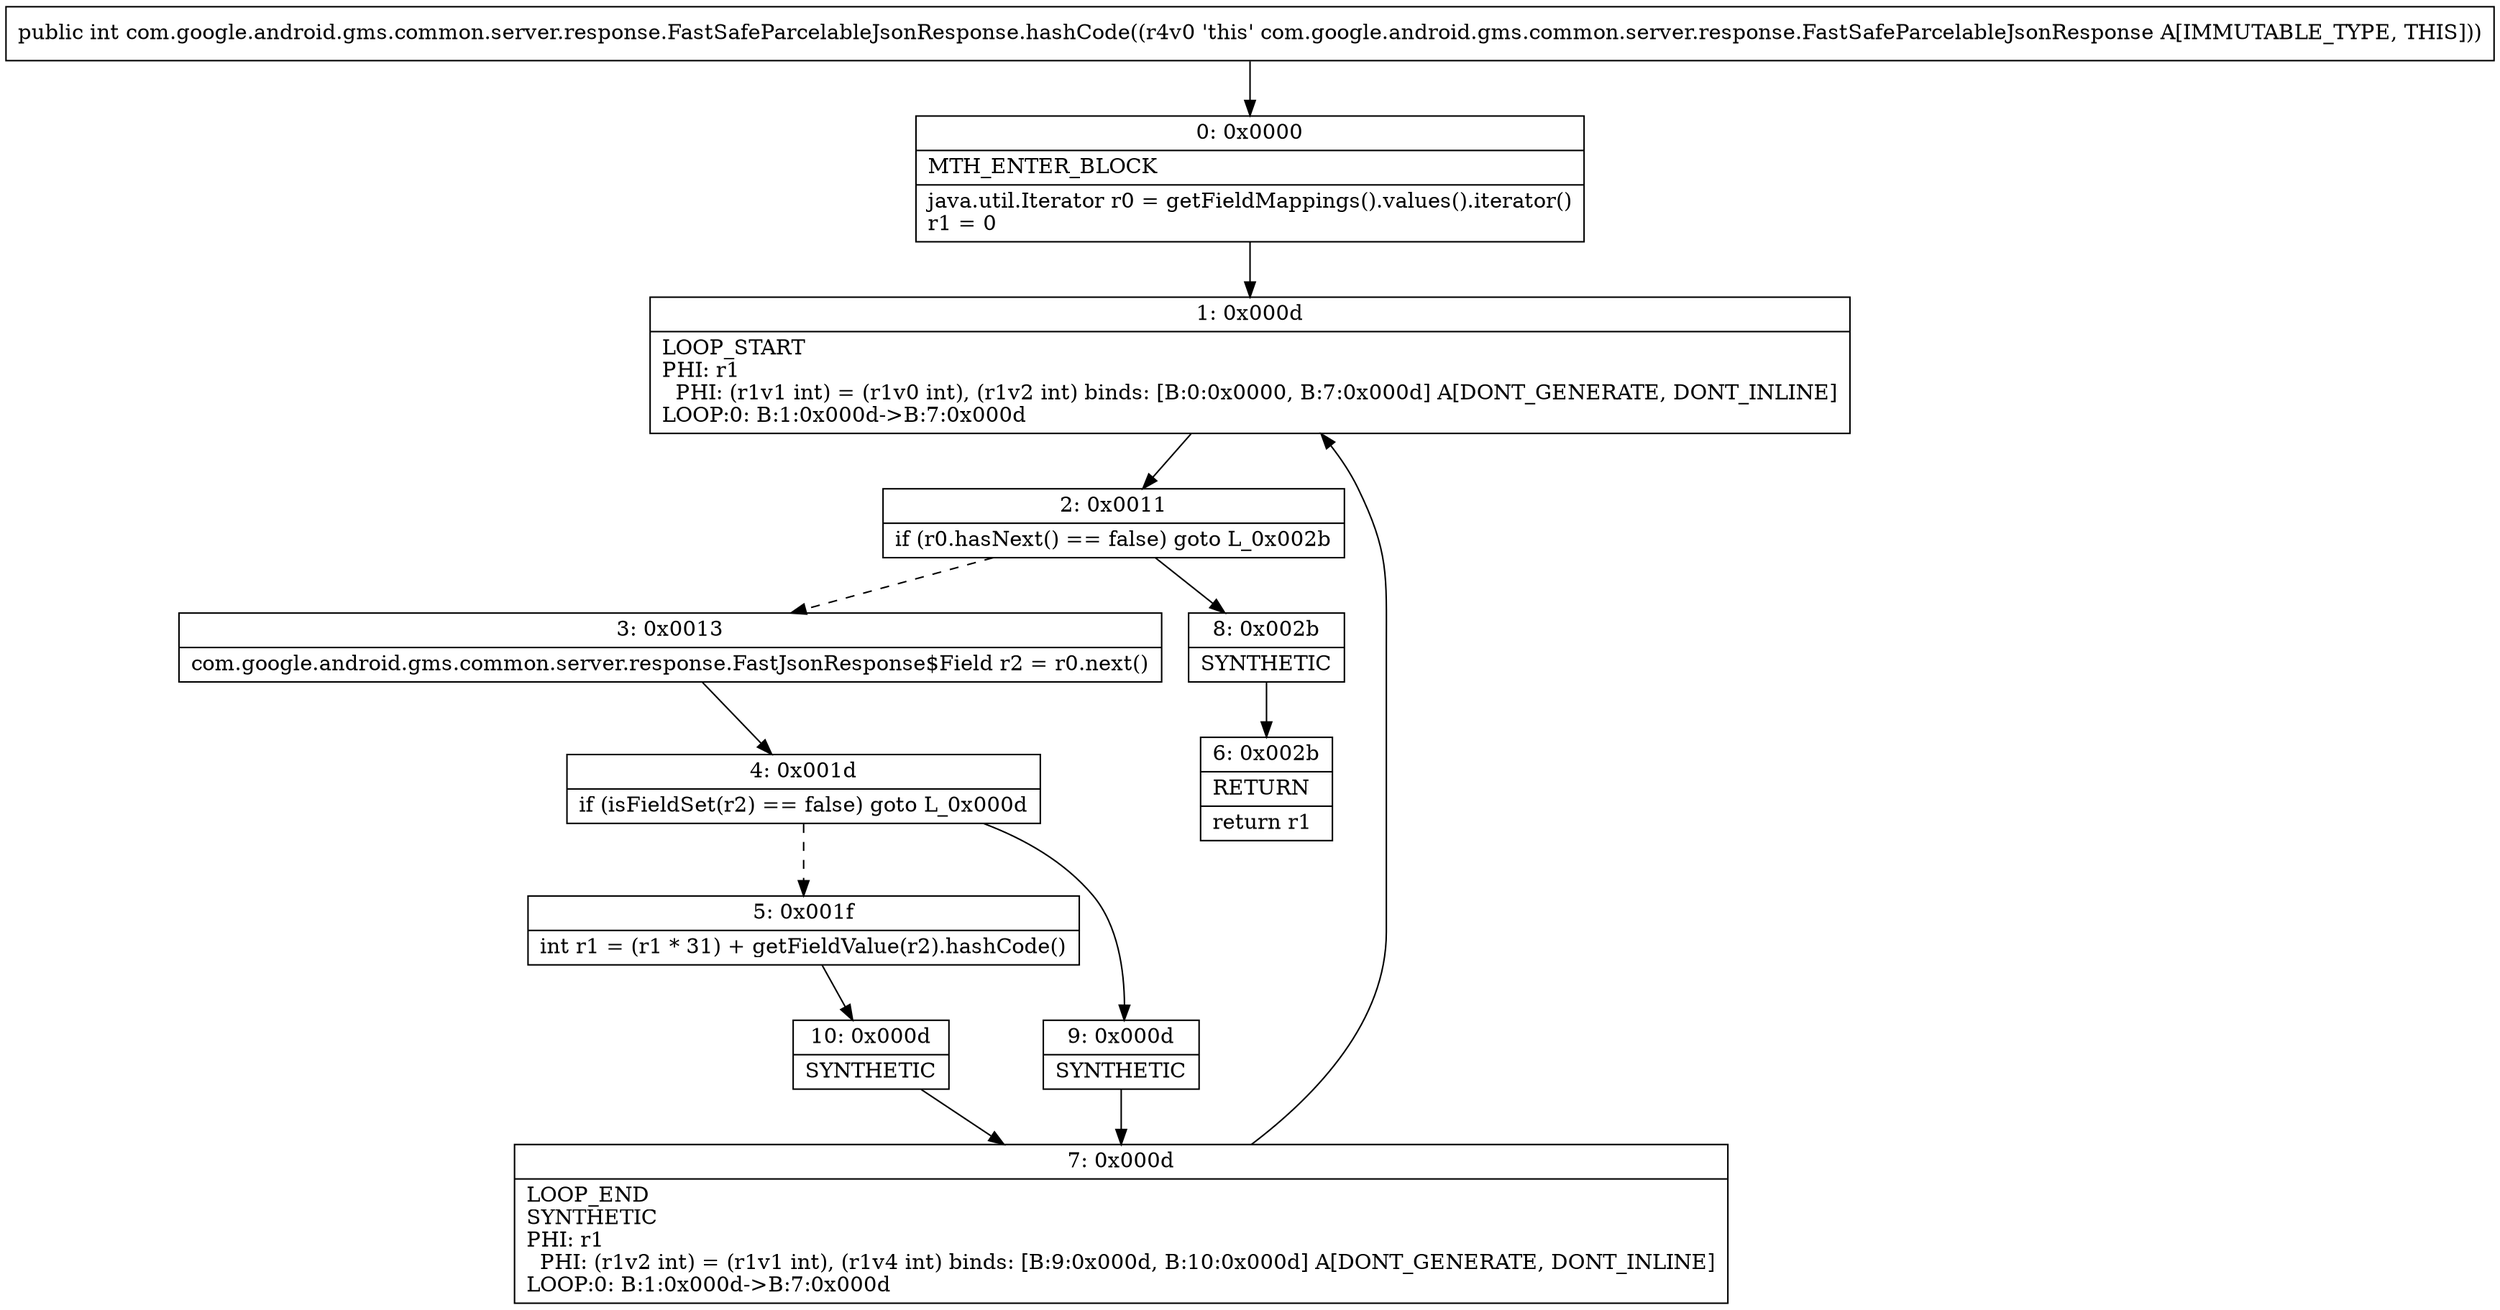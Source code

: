 digraph "CFG forcom.google.android.gms.common.server.response.FastSafeParcelableJsonResponse.hashCode()I" {
Node_0 [shape=record,label="{0\:\ 0x0000|MTH_ENTER_BLOCK\l|java.util.Iterator r0 = getFieldMappings().values().iterator()\lr1 = 0\l}"];
Node_1 [shape=record,label="{1\:\ 0x000d|LOOP_START\lPHI: r1 \l  PHI: (r1v1 int) = (r1v0 int), (r1v2 int) binds: [B:0:0x0000, B:7:0x000d] A[DONT_GENERATE, DONT_INLINE]\lLOOP:0: B:1:0x000d\-\>B:7:0x000d\l}"];
Node_2 [shape=record,label="{2\:\ 0x0011|if (r0.hasNext() == false) goto L_0x002b\l}"];
Node_3 [shape=record,label="{3\:\ 0x0013|com.google.android.gms.common.server.response.FastJsonResponse$Field r2 = r0.next()\l}"];
Node_4 [shape=record,label="{4\:\ 0x001d|if (isFieldSet(r2) == false) goto L_0x000d\l}"];
Node_5 [shape=record,label="{5\:\ 0x001f|int r1 = (r1 * 31) + getFieldValue(r2).hashCode()\l}"];
Node_6 [shape=record,label="{6\:\ 0x002b|RETURN\l|return r1\l}"];
Node_7 [shape=record,label="{7\:\ 0x000d|LOOP_END\lSYNTHETIC\lPHI: r1 \l  PHI: (r1v2 int) = (r1v1 int), (r1v4 int) binds: [B:9:0x000d, B:10:0x000d] A[DONT_GENERATE, DONT_INLINE]\lLOOP:0: B:1:0x000d\-\>B:7:0x000d\l}"];
Node_8 [shape=record,label="{8\:\ 0x002b|SYNTHETIC\l}"];
Node_9 [shape=record,label="{9\:\ 0x000d|SYNTHETIC\l}"];
Node_10 [shape=record,label="{10\:\ 0x000d|SYNTHETIC\l}"];
MethodNode[shape=record,label="{public int com.google.android.gms.common.server.response.FastSafeParcelableJsonResponse.hashCode((r4v0 'this' com.google.android.gms.common.server.response.FastSafeParcelableJsonResponse A[IMMUTABLE_TYPE, THIS])) }"];
MethodNode -> Node_0;
Node_0 -> Node_1;
Node_1 -> Node_2;
Node_2 -> Node_3[style=dashed];
Node_2 -> Node_8;
Node_3 -> Node_4;
Node_4 -> Node_5[style=dashed];
Node_4 -> Node_9;
Node_5 -> Node_10;
Node_7 -> Node_1;
Node_8 -> Node_6;
Node_9 -> Node_7;
Node_10 -> Node_7;
}

